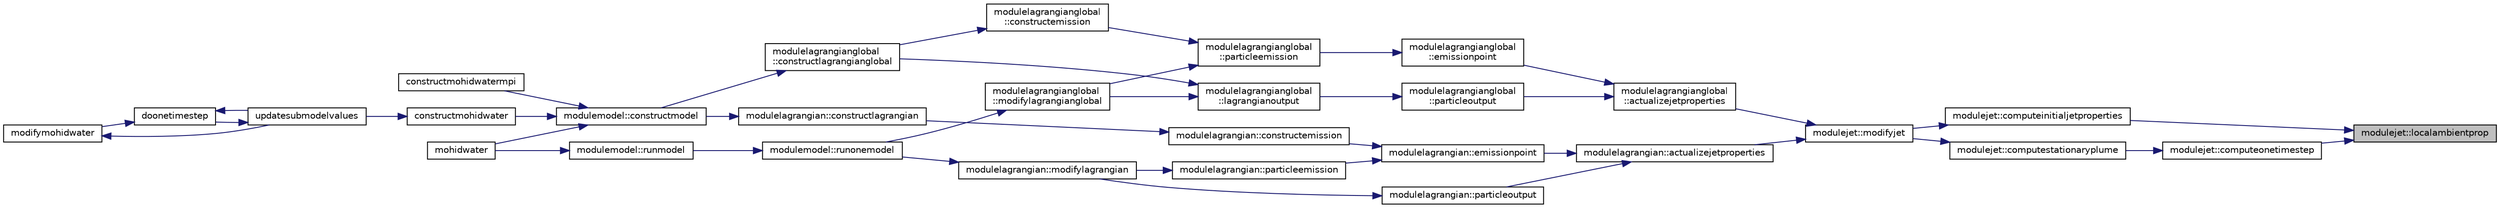 digraph "modulejet::localambientprop"
{
 // LATEX_PDF_SIZE
  edge [fontname="Helvetica",fontsize="10",labelfontname="Helvetica",labelfontsize="10"];
  node [fontname="Helvetica",fontsize="10",shape=record];
  rankdir="RL";
  Node1 [label="modulejet::localambientprop",height=0.2,width=0.4,color="black", fillcolor="grey75", style="filled", fontcolor="black",tooltip=" "];
  Node1 -> Node2 [dir="back",color="midnightblue",fontsize="10",style="solid"];
  Node2 [label="modulejet::computeinitialjetproperties",height=0.2,width=0.4,color="black", fillcolor="white", style="filled",URL="$namespacemodulejet.html#a8b1ef801e649c2313fee9754d2aeb58a",tooltip=" "];
  Node2 -> Node3 [dir="back",color="midnightblue",fontsize="10",style="solid"];
  Node3 [label="modulejet::modifyjet",height=0.2,width=0.4,color="black", fillcolor="white", style="filled",URL="$namespacemodulejet.html#aabae5c457f7fe1dd3d3f540d56e94877",tooltip=" "];
  Node3 -> Node4 [dir="back",color="midnightblue",fontsize="10",style="solid"];
  Node4 [label="modulelagrangian::actualizejetproperties",height=0.2,width=0.4,color="black", fillcolor="white", style="filled",URL="$namespacemodulelagrangian.html#a10887a715db0d544ed022e6dc66acdb2",tooltip=" "];
  Node4 -> Node5 [dir="back",color="midnightblue",fontsize="10",style="solid"];
  Node5 [label="modulelagrangian::emissionpoint",height=0.2,width=0.4,color="black", fillcolor="white", style="filled",URL="$namespacemodulelagrangian.html#a2c2297af310e54bf92d0a22b49d375ca",tooltip=" "];
  Node5 -> Node6 [dir="back",color="midnightblue",fontsize="10",style="solid"];
  Node6 [label="modulelagrangian::constructemission",height=0.2,width=0.4,color="black", fillcolor="white", style="filled",URL="$namespacemodulelagrangian.html#ac0e529585f9aa6d77944f42eec49c399",tooltip=" "];
  Node6 -> Node7 [dir="back",color="midnightblue",fontsize="10",style="solid"];
  Node7 [label="modulelagrangian::constructlagrangian",height=0.2,width=0.4,color="black", fillcolor="white", style="filled",URL="$namespacemodulelagrangian.html#ad766e71e7390a14dd30513d8ec8ca115",tooltip=" "];
  Node7 -> Node8 [dir="back",color="midnightblue",fontsize="10",style="solid"];
  Node8 [label="modulemodel::constructmodel",height=0.2,width=0.4,color="black", fillcolor="white", style="filled",URL="$namespacemodulemodel.html#abcddd2b6e97f110b0c5b3bb00f069570",tooltip=" "];
  Node8 -> Node9 [dir="back",color="midnightblue",fontsize="10",style="solid"];
  Node9 [label="constructmohidwater",height=0.2,width=0.4,color="black", fillcolor="white", style="filled",URL="$_main_8_f90.html#abc6cfc7bca3f0c4dda032a34b9690319",tooltip=" "];
  Node9 -> Node10 [dir="back",color="midnightblue",fontsize="10",style="solid"];
  Node10 [label="updatesubmodelvalues",height=0.2,width=0.4,color="black", fillcolor="white", style="filled",URL="$_main_8_f90.html#a4c5ecbd810307fa557d4b4e6719c7fd1",tooltip=" "];
  Node10 -> Node11 [dir="back",color="midnightblue",fontsize="10",style="solid"];
  Node11 [label="doonetimestep",height=0.2,width=0.4,color="black", fillcolor="white", style="filled",URL="$_main_8_f90.html#a5a877f32d8c35a58c7bd824a65b07dba",tooltip=" "];
  Node11 -> Node12 [dir="back",color="midnightblue",fontsize="10",style="solid"];
  Node12 [label="modifymohidwater",height=0.2,width=0.4,color="black", fillcolor="white", style="filled",URL="$_main_8_f90.html#a98b6185e00bdaa093569c6645482e68b",tooltip=" "];
  Node12 -> Node10 [dir="back",color="midnightblue",fontsize="10",style="solid"];
  Node11 -> Node10 [dir="back",color="midnightblue",fontsize="10",style="solid"];
  Node8 -> Node13 [dir="back",color="midnightblue",fontsize="10",style="solid"];
  Node13 [label="constructmohidwatermpi",height=0.2,width=0.4,color="black", fillcolor="white", style="filled",URL="$_main_8_f90.html#a364d1a7b4621ef3a56c71daf2af5147e",tooltip=" "];
  Node8 -> Node14 [dir="back",color="midnightblue",fontsize="10",style="solid"];
  Node14 [label="mohidwater",height=0.2,width=0.4,color="black", fillcolor="white", style="filled",URL="$_main_8_f90.html#a22cacab418d9e36dcaa8c3aef44b4185",tooltip=" "];
  Node5 -> Node15 [dir="back",color="midnightblue",fontsize="10",style="solid"];
  Node15 [label="modulelagrangian::particleemission",height=0.2,width=0.4,color="black", fillcolor="white", style="filled",URL="$namespacemodulelagrangian.html#a529648b66afb4cc44ecf46c2557c0c35",tooltip=" "];
  Node15 -> Node16 [dir="back",color="midnightblue",fontsize="10",style="solid"];
  Node16 [label="modulelagrangian::modifylagrangian",height=0.2,width=0.4,color="black", fillcolor="white", style="filled",URL="$namespacemodulelagrangian.html#a1097f962a7a848d12f7f3036993f7b93",tooltip=" "];
  Node16 -> Node17 [dir="back",color="midnightblue",fontsize="10",style="solid"];
  Node17 [label="modulemodel::runonemodel",height=0.2,width=0.4,color="black", fillcolor="white", style="filled",URL="$namespacemodulemodel.html#ab22d85061a595a03c83c11766cba5587",tooltip=" "];
  Node17 -> Node18 [dir="back",color="midnightblue",fontsize="10",style="solid"];
  Node18 [label="modulemodel::runmodel",height=0.2,width=0.4,color="black", fillcolor="white", style="filled",URL="$namespacemodulemodel.html#a16a07d5b28a4877790acec46aed111b6",tooltip=" "];
  Node18 -> Node14 [dir="back",color="midnightblue",fontsize="10",style="solid"];
  Node4 -> Node19 [dir="back",color="midnightblue",fontsize="10",style="solid"];
  Node19 [label="modulelagrangian::particleoutput",height=0.2,width=0.4,color="black", fillcolor="white", style="filled",URL="$namespacemodulelagrangian.html#aa775be66f039a949bf0d897457b63cab",tooltip=" "];
  Node19 -> Node16 [dir="back",color="midnightblue",fontsize="10",style="solid"];
  Node3 -> Node20 [dir="back",color="midnightblue",fontsize="10",style="solid"];
  Node20 [label="modulelagrangianglobal\l::actualizejetproperties",height=0.2,width=0.4,color="black", fillcolor="white", style="filled",URL="$namespacemodulelagrangianglobal.html#a26ef74f75ff18c16e01e326e85d7920c",tooltip=" "];
  Node20 -> Node21 [dir="back",color="midnightblue",fontsize="10",style="solid"];
  Node21 [label="modulelagrangianglobal\l::emissionpoint",height=0.2,width=0.4,color="black", fillcolor="white", style="filled",URL="$namespacemodulelagrangianglobal.html#a9d524fab1163e87ac878a520ae670bf9",tooltip=" "];
  Node21 -> Node22 [dir="back",color="midnightblue",fontsize="10",style="solid"];
  Node22 [label="modulelagrangianglobal\l::particleemission",height=0.2,width=0.4,color="black", fillcolor="white", style="filled",URL="$namespacemodulelagrangianglobal.html#ab8435882bf5630b41c65435698454d30",tooltip=" "];
  Node22 -> Node23 [dir="back",color="midnightblue",fontsize="10",style="solid"];
  Node23 [label="modulelagrangianglobal\l::constructemission",height=0.2,width=0.4,color="black", fillcolor="white", style="filled",URL="$namespacemodulelagrangianglobal.html#a19776a2b14eca267eac2af7e53ce5c77",tooltip=" "];
  Node23 -> Node24 [dir="back",color="midnightblue",fontsize="10",style="solid"];
  Node24 [label="modulelagrangianglobal\l::constructlagrangianglobal",height=0.2,width=0.4,color="black", fillcolor="white", style="filled",URL="$namespacemodulelagrangianglobal.html#afd673a84ee97dfdff69d0e0f3a7ea3ef",tooltip=" "];
  Node24 -> Node8 [dir="back",color="midnightblue",fontsize="10",style="solid"];
  Node22 -> Node25 [dir="back",color="midnightblue",fontsize="10",style="solid"];
  Node25 [label="modulelagrangianglobal\l::modifylagrangianglobal",height=0.2,width=0.4,color="black", fillcolor="white", style="filled",URL="$namespacemodulelagrangianglobal.html#a658b1fd9232553dc9130f4f03e93e4c1",tooltip=" "];
  Node25 -> Node17 [dir="back",color="midnightblue",fontsize="10",style="solid"];
  Node20 -> Node26 [dir="back",color="midnightblue",fontsize="10",style="solid"];
  Node26 [label="modulelagrangianglobal\l::particleoutput",height=0.2,width=0.4,color="black", fillcolor="white", style="filled",URL="$namespacemodulelagrangianglobal.html#af6d6a080c97a72125b4959aa01edffd8",tooltip=" "];
  Node26 -> Node27 [dir="back",color="midnightblue",fontsize="10",style="solid"];
  Node27 [label="modulelagrangianglobal\l::lagrangianoutput",height=0.2,width=0.4,color="black", fillcolor="white", style="filled",URL="$namespacemodulelagrangianglobal.html#a3e9da0dad79c6c6965b34c4f0d9232a0",tooltip=" "];
  Node27 -> Node24 [dir="back",color="midnightblue",fontsize="10",style="solid"];
  Node27 -> Node25 [dir="back",color="midnightblue",fontsize="10",style="solid"];
  Node1 -> Node28 [dir="back",color="midnightblue",fontsize="10",style="solid"];
  Node28 [label="modulejet::computeonetimestep",height=0.2,width=0.4,color="black", fillcolor="white", style="filled",URL="$namespacemodulejet.html#aa7fe235d6b33c696f614897ed43a1e19",tooltip=" "];
  Node28 -> Node29 [dir="back",color="midnightblue",fontsize="10",style="solid"];
  Node29 [label="modulejet::computestationaryplume",height=0.2,width=0.4,color="black", fillcolor="white", style="filled",URL="$namespacemodulejet.html#aa0e9555f7e9aa809220382ec3e33e9a5",tooltip=" "];
  Node29 -> Node3 [dir="back",color="midnightblue",fontsize="10",style="solid"];
}
